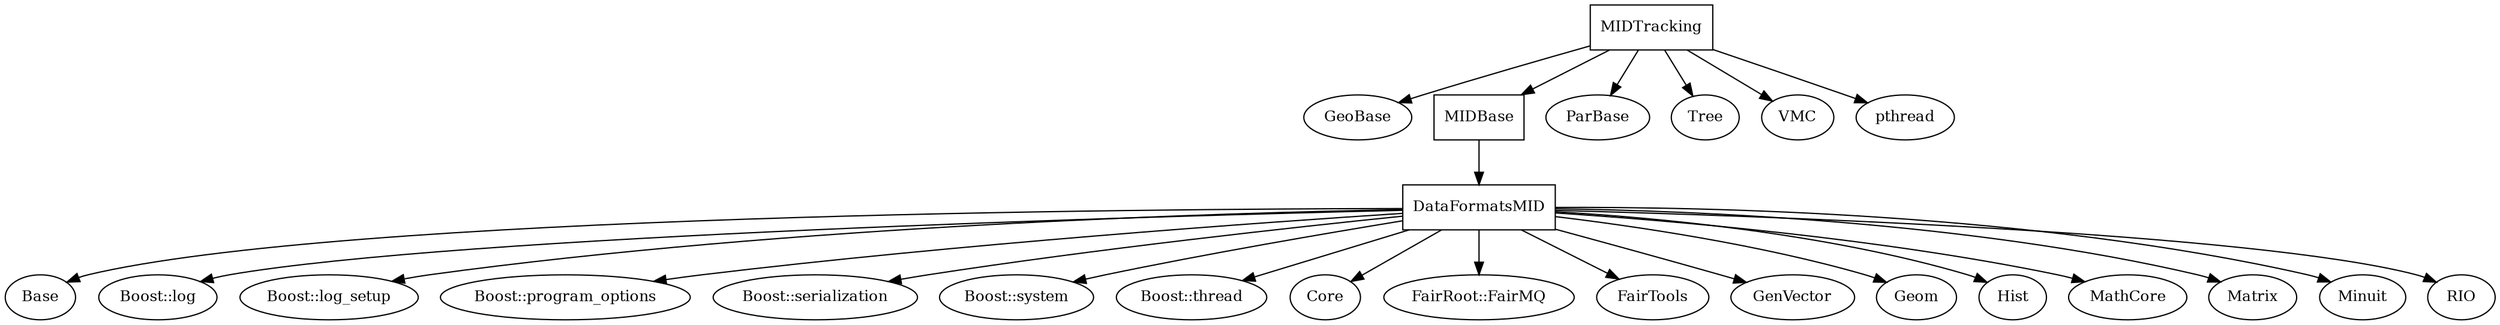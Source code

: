 digraph GG {
	node [fontsize=12];
	node775	 [label=MIDTracking,
		shape=polygon];
	node1155	 [label=GeoBase,
		shape=ellipse];
	node775 -> node1155;
	node738	 [label=MIDBase,
		shape=polygon];
	node775 -> node738;
	node1156	 [label=ParBase,
		shape=ellipse];
	node775 -> node1156;
	node1151	 [label=Tree,
		shape=ellipse];
	node775 -> node1151;
	node1158	 [label=VMC,
		shape=ellipse];
	node775 -> node1158;
	node1166	 [label=pthread,
		shape=ellipse];
	node775 -> node1166;
	node1148	 [label=Base,
		shape=ellipse];
	node1160	 [label="Boost::log",
		shape=ellipse];
	node1161	 [label="Boost::log_setup",
		shape=ellipse];
	node1162	 [label="Boost::program_options",
		shape=ellipse];
	node1165	 [label="Boost::serialization",
		shape=ellipse];
	node1159	 [label="Boost::system",
		shape=ellipse];
	node1163	 [label="Boost::thread",
		shape=ellipse];
	node1152	 [label=Core,
		shape=ellipse];
	node1164	 [label="FairRoot::FairMQ",
		shape=ellipse];
	node1154	 [label=FairTools,
		shape=ellipse];
	node1153	 [label=GenVector,
		shape=ellipse];
	node1157	 [label=Geom,
		shape=ellipse];
	node242	 [label=DataFormatsMID,
		shape=polygon];
	node738 -> node242;
	node242 -> node1148;
	node242 -> node1160;
	node242 -> node1161;
	node242 -> node1162;
	node242 -> node1165;
	node242 -> node1159;
	node242 -> node1163;
	node242 -> node1152;
	node242 -> node1164;
	node242 -> node1154;
	node242 -> node1153;
	node242 -> node1157;
	node1173	 [label=Hist,
		shape=ellipse];
	node242 -> node1173;
	node1149	 [label=MathCore,
		shape=ellipse];
	node242 -> node1149;
	node1177	 [label=Matrix,
		shape=ellipse];
	node242 -> node1177;
	node1178	 [label=Minuit,
		shape=ellipse];
	node242 -> node1178;
	node1150	 [label=RIO,
		shape=ellipse];
	node242 -> node1150;
}
